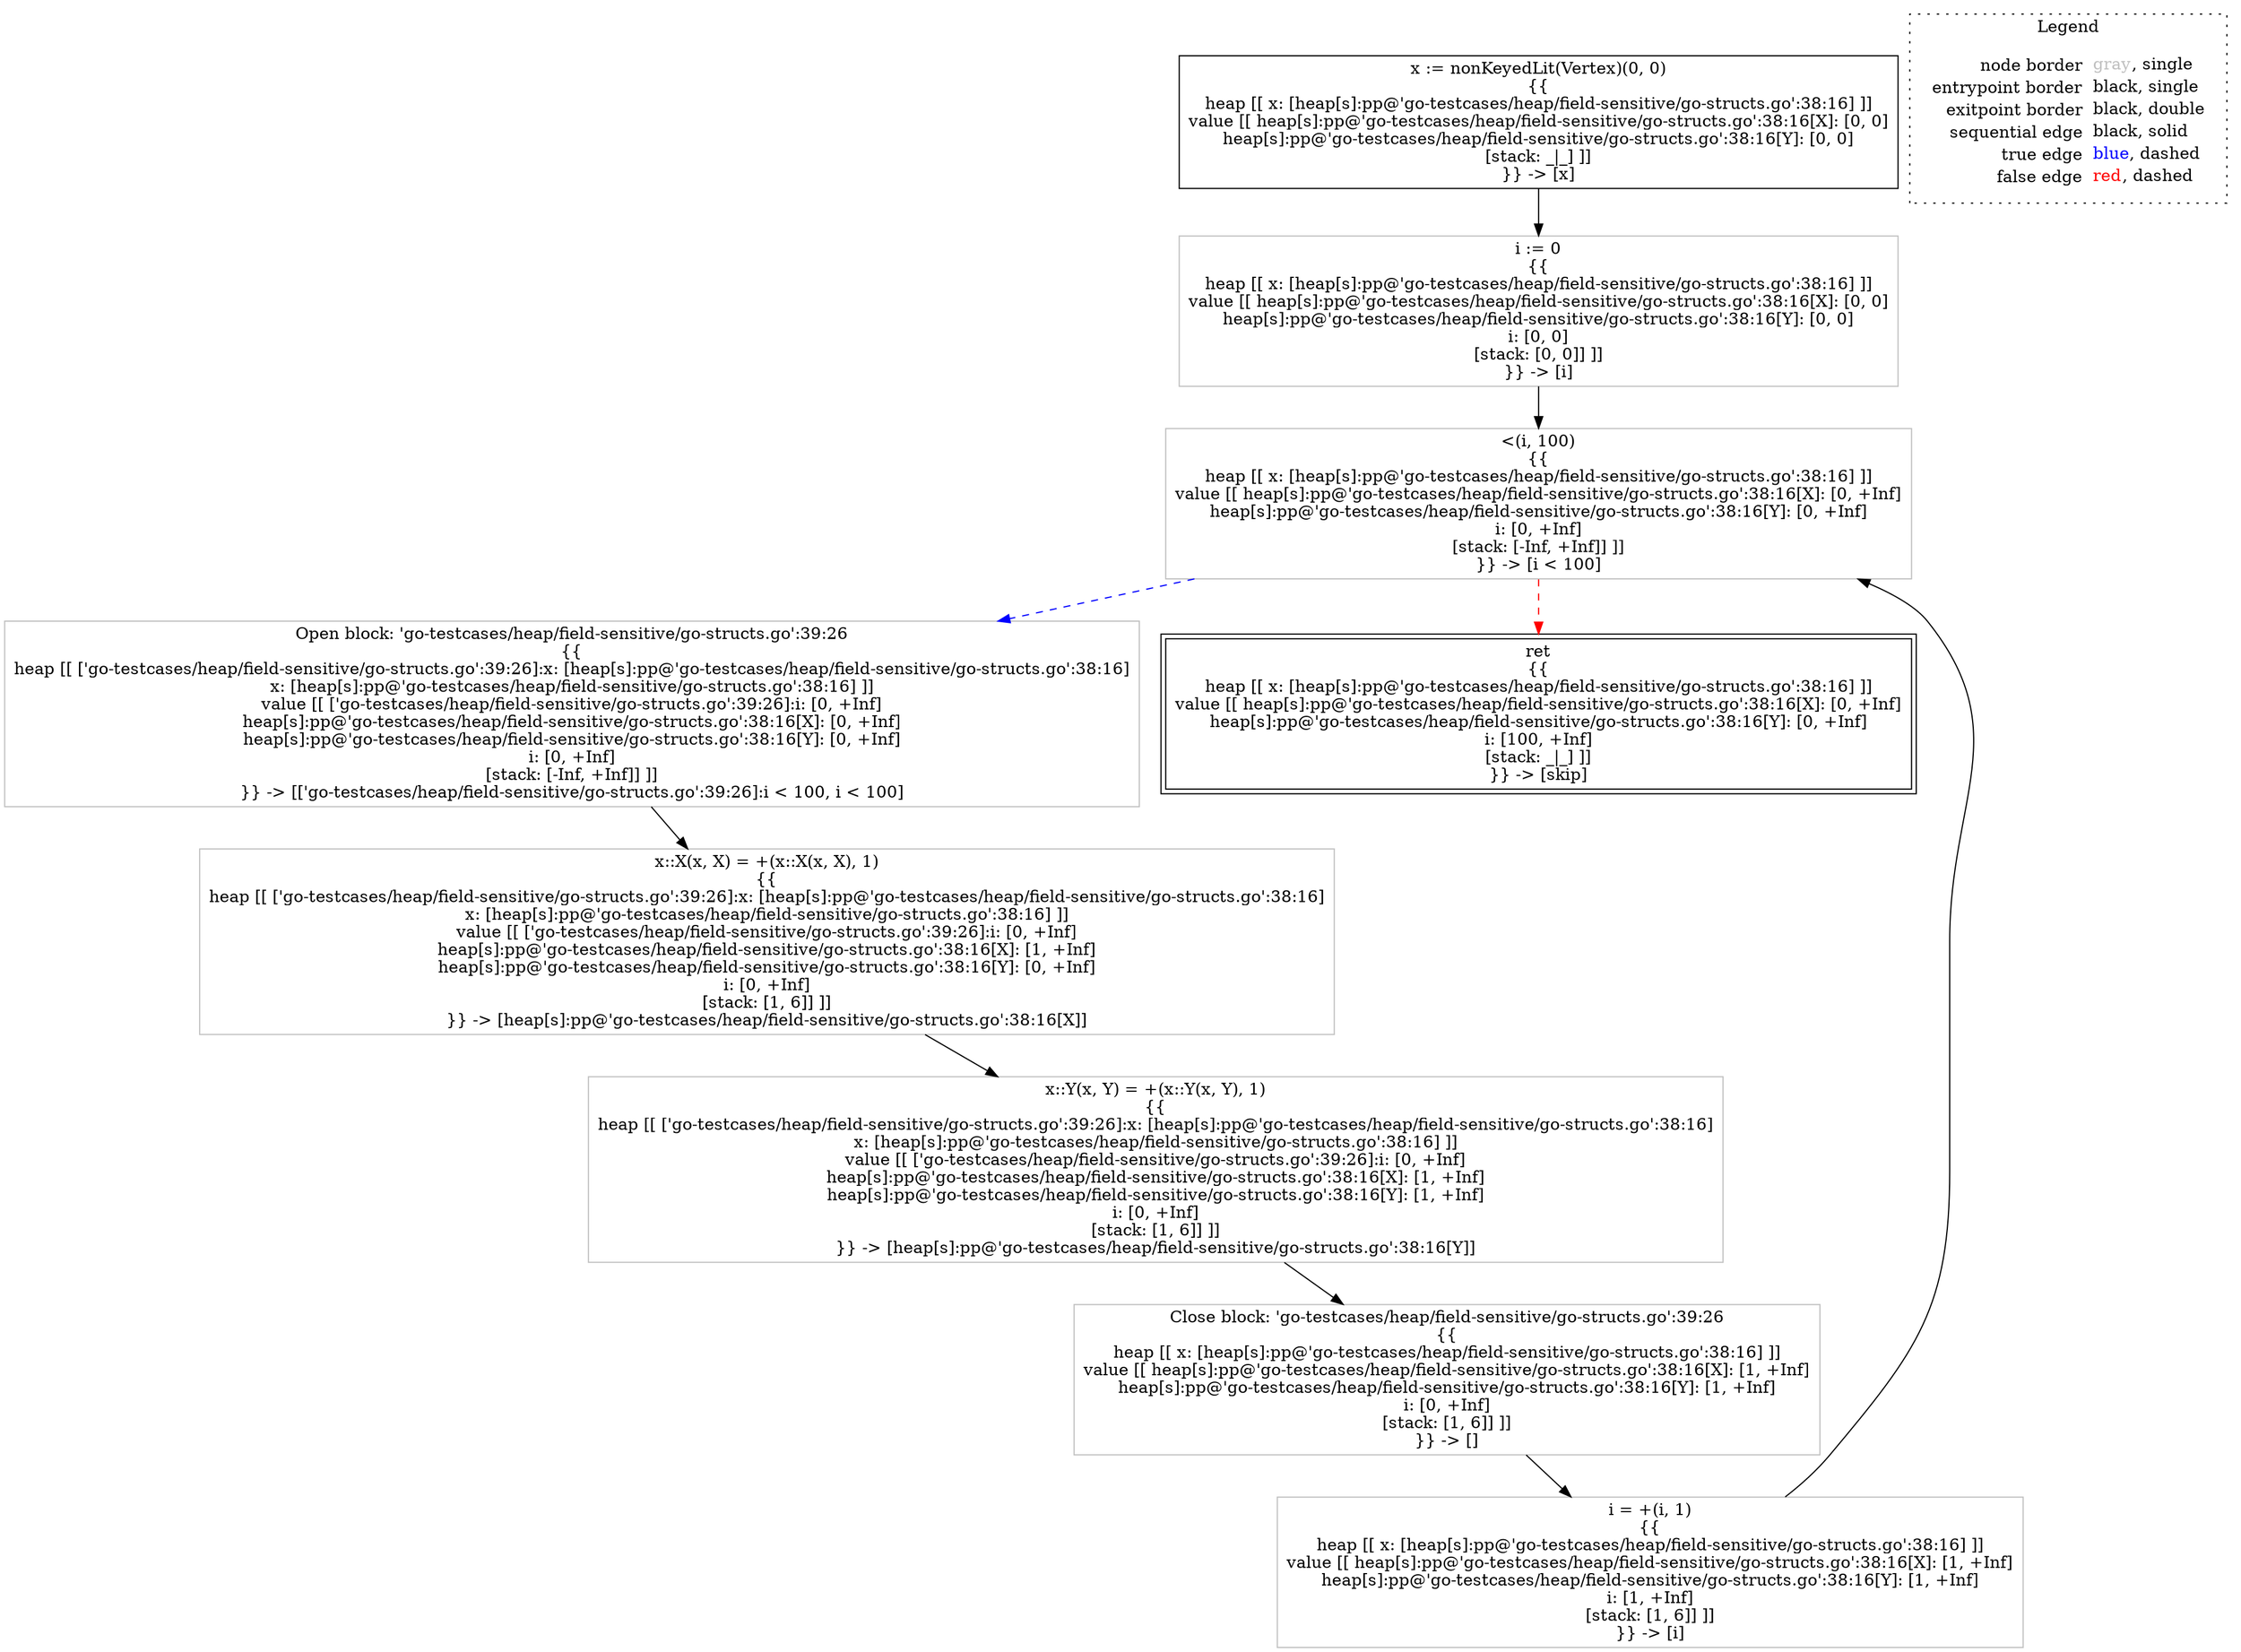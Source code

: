 digraph {
	"node0" [shape="rect",color="black",label=<x := nonKeyedLit(Vertex)(0, 0)<BR/>{{<BR/>heap [[ x: [heap[s]:pp@'go-testcases/heap/field-sensitive/go-structs.go':38:16] ]]<BR/>value [[ heap[s]:pp@'go-testcases/heap/field-sensitive/go-structs.go':38:16[X]: [0, 0]<BR/>heap[s]:pp@'go-testcases/heap/field-sensitive/go-structs.go':38:16[Y]: [0, 0]<BR/>[stack: _|_] ]]<BR/>}} -&gt; [x]>];
	"node1" [shape="rect",color="gray",label=<&lt;(i, 100)<BR/>{{<BR/>heap [[ x: [heap[s]:pp@'go-testcases/heap/field-sensitive/go-structs.go':38:16] ]]<BR/>value [[ heap[s]:pp@'go-testcases/heap/field-sensitive/go-structs.go':38:16[X]: [0, +Inf]<BR/>heap[s]:pp@'go-testcases/heap/field-sensitive/go-structs.go':38:16[Y]: [0, +Inf]<BR/>i: [0, +Inf]<BR/>[stack: [-Inf, +Inf]] ]]<BR/>}} -&gt; [i &lt; 100]>];
	"node2" [shape="rect",color="gray",label=<Close block: 'go-testcases/heap/field-sensitive/go-structs.go':39:26<BR/>{{<BR/>heap [[ x: [heap[s]:pp@'go-testcases/heap/field-sensitive/go-structs.go':38:16] ]]<BR/>value [[ heap[s]:pp@'go-testcases/heap/field-sensitive/go-structs.go':38:16[X]: [1, +Inf]<BR/>heap[s]:pp@'go-testcases/heap/field-sensitive/go-structs.go':38:16[Y]: [1, +Inf]<BR/>i: [0, +Inf]<BR/>[stack: [1, 6]] ]]<BR/>}} -&gt; []>];
	"node3" [shape="rect",color="gray",label=<i = +(i, 1)<BR/>{{<BR/>heap [[ x: [heap[s]:pp@'go-testcases/heap/field-sensitive/go-structs.go':38:16] ]]<BR/>value [[ heap[s]:pp@'go-testcases/heap/field-sensitive/go-structs.go':38:16[X]: [1, +Inf]<BR/>heap[s]:pp@'go-testcases/heap/field-sensitive/go-structs.go':38:16[Y]: [1, +Inf]<BR/>i: [1, +Inf]<BR/>[stack: [1, 6]] ]]<BR/>}} -&gt; [i]>];
	"node4" [shape="rect",color="gray",label=<Open block: 'go-testcases/heap/field-sensitive/go-structs.go':39:26<BR/>{{<BR/>heap [[ ['go-testcases/heap/field-sensitive/go-structs.go':39:26]:x: [heap[s]:pp@'go-testcases/heap/field-sensitive/go-structs.go':38:16]<BR/>x: [heap[s]:pp@'go-testcases/heap/field-sensitive/go-structs.go':38:16] ]]<BR/>value [[ ['go-testcases/heap/field-sensitive/go-structs.go':39:26]:i: [0, +Inf]<BR/>heap[s]:pp@'go-testcases/heap/field-sensitive/go-structs.go':38:16[X]: [0, +Inf]<BR/>heap[s]:pp@'go-testcases/heap/field-sensitive/go-structs.go':38:16[Y]: [0, +Inf]<BR/>i: [0, +Inf]<BR/>[stack: [-Inf, +Inf]] ]]<BR/>}} -&gt; [['go-testcases/heap/field-sensitive/go-structs.go':39:26]:i &lt; 100, i &lt; 100]>];
	"node5" [shape="rect",color="gray",label=<x::Y(x, Y) = +(x::Y(x, Y), 1)<BR/>{{<BR/>heap [[ ['go-testcases/heap/field-sensitive/go-structs.go':39:26]:x: [heap[s]:pp@'go-testcases/heap/field-sensitive/go-structs.go':38:16]<BR/>x: [heap[s]:pp@'go-testcases/heap/field-sensitive/go-structs.go':38:16] ]]<BR/>value [[ ['go-testcases/heap/field-sensitive/go-structs.go':39:26]:i: [0, +Inf]<BR/>heap[s]:pp@'go-testcases/heap/field-sensitive/go-structs.go':38:16[X]: [1, +Inf]<BR/>heap[s]:pp@'go-testcases/heap/field-sensitive/go-structs.go':38:16[Y]: [1, +Inf]<BR/>i: [0, +Inf]<BR/>[stack: [1, 6]] ]]<BR/>}} -&gt; [heap[s]:pp@'go-testcases/heap/field-sensitive/go-structs.go':38:16[Y]]>];
	"node6" [shape="rect",color="gray",label=<i := 0<BR/>{{<BR/>heap [[ x: [heap[s]:pp@'go-testcases/heap/field-sensitive/go-structs.go':38:16] ]]<BR/>value [[ heap[s]:pp@'go-testcases/heap/field-sensitive/go-structs.go':38:16[X]: [0, 0]<BR/>heap[s]:pp@'go-testcases/heap/field-sensitive/go-structs.go':38:16[Y]: [0, 0]<BR/>i: [0, 0]<BR/>[stack: [0, 0]] ]]<BR/>}} -&gt; [i]>];
	"node7" [shape="rect",color="black",peripheries="2",label=<ret<BR/>{{<BR/>heap [[ x: [heap[s]:pp@'go-testcases/heap/field-sensitive/go-structs.go':38:16] ]]<BR/>value [[ heap[s]:pp@'go-testcases/heap/field-sensitive/go-structs.go':38:16[X]: [0, +Inf]<BR/>heap[s]:pp@'go-testcases/heap/field-sensitive/go-structs.go':38:16[Y]: [0, +Inf]<BR/>i: [100, +Inf]<BR/>[stack: _|_] ]]<BR/>}} -&gt; [skip]>];
	"node8" [shape="rect",color="gray",label=<x::X(x, X) = +(x::X(x, X), 1)<BR/>{{<BR/>heap [[ ['go-testcases/heap/field-sensitive/go-structs.go':39:26]:x: [heap[s]:pp@'go-testcases/heap/field-sensitive/go-structs.go':38:16]<BR/>x: [heap[s]:pp@'go-testcases/heap/field-sensitive/go-structs.go':38:16] ]]<BR/>value [[ ['go-testcases/heap/field-sensitive/go-structs.go':39:26]:i: [0, +Inf]<BR/>heap[s]:pp@'go-testcases/heap/field-sensitive/go-structs.go':38:16[X]: [1, +Inf]<BR/>heap[s]:pp@'go-testcases/heap/field-sensitive/go-structs.go':38:16[Y]: [0, +Inf]<BR/>i: [0, +Inf]<BR/>[stack: [1, 6]] ]]<BR/>}} -&gt; [heap[s]:pp@'go-testcases/heap/field-sensitive/go-structs.go':38:16[X]]>];
	"node1" -> "node4" [color="blue",style="dashed"];
	"node1" -> "node7" [color="red",style="dashed"];
	"node2" -> "node3" [color="black"];
	"node0" -> "node6" [color="black"];
	"node3" -> "node1" [color="black"];
	"node4" -> "node8" [color="black"];
	"node5" -> "node2" [color="black"];
	"node6" -> "node1" [color="black"];
	"node8" -> "node5" [color="black"];
subgraph cluster_legend {
	label="Legend";
	style=dotted;
	node [shape=plaintext];
	"legend" [label=<<table border="0" cellpadding="2" cellspacing="0" cellborder="0"><tr><td align="right">node border&nbsp;</td><td align="left"><font color="gray">gray</font>, single</td></tr><tr><td align="right">entrypoint border&nbsp;</td><td align="left"><font color="black">black</font>, single</td></tr><tr><td align="right">exitpoint border&nbsp;</td><td align="left"><font color="black">black</font>, double</td></tr><tr><td align="right">sequential edge&nbsp;</td><td align="left"><font color="black">black</font>, solid</td></tr><tr><td align="right">true edge&nbsp;</td><td align="left"><font color="blue">blue</font>, dashed</td></tr><tr><td align="right">false edge&nbsp;</td><td align="left"><font color="red">red</font>, dashed</td></tr></table>>];
}

}
